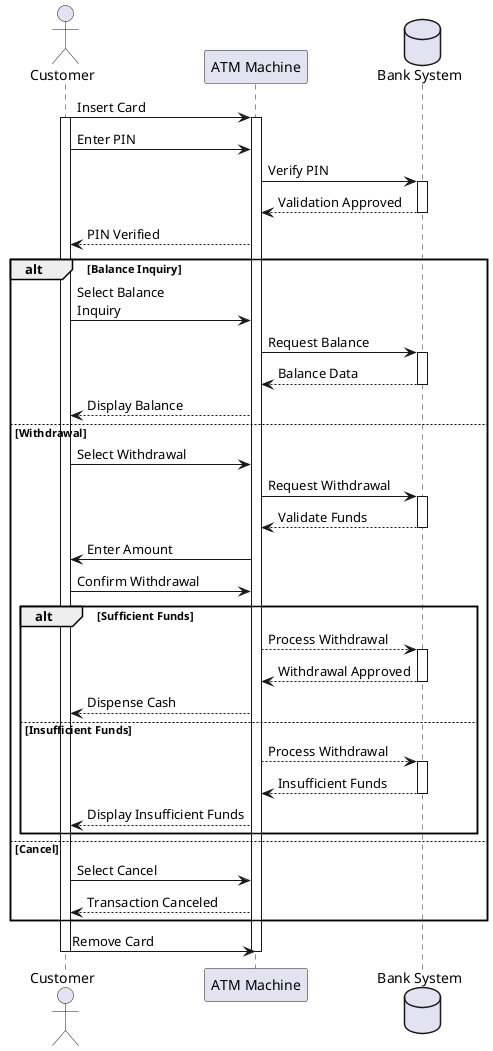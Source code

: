 @startuml UniqueATM

actor "Customer" as User
participant "ATM Machine" as ATM
database "Bank System" as Bank

User -> ATM: Insert Card
activate User
activate ATM
User -> ATM: Enter PIN
ATM -> Bank: Verify PIN
activate Bank
Bank --> ATM: Validation Approved
deactivate Bank
ATM --> User: PIN Verified

alt Balance Inquiry
    User -> ATM: Select Balance\nInquiry
    ATM -> Bank: Request Balance
    activate Bank
    Bank --> ATM: Balance Data
    deactivate Bank
    ATM --> User: Display Balance
else Withdrawal
    User -> ATM: Select Withdrawal
    ATM -> Bank: Request Withdrawal
    activate Bank
    Bank --> ATM: Validate Funds
    deactivate Bank
    ATM -> User: Enter Amount
    User -> ATM: Confirm Withdrawal
    alt Sufficient Funds
        ATM --> Bank: Process Withdrawal
        activate Bank
        Bank --> ATM: Withdrawal Approved
        deactivate Bank
        ATM --> User: Dispense Cash
    else Insufficient Funds
        ATM --> Bank: Process Withdrawal
        activate Bank
        Bank --> ATM: Insufficient Funds
        deactivate Bank
        ATM --> User: Display Insufficient Funds
    end
else Cancel
    User -> ATM: Select Cancel
    ATM --> User: Transaction Canceled
end

User -> ATM: Remove Card
deactivate ATM
deactivate User

@enduml

